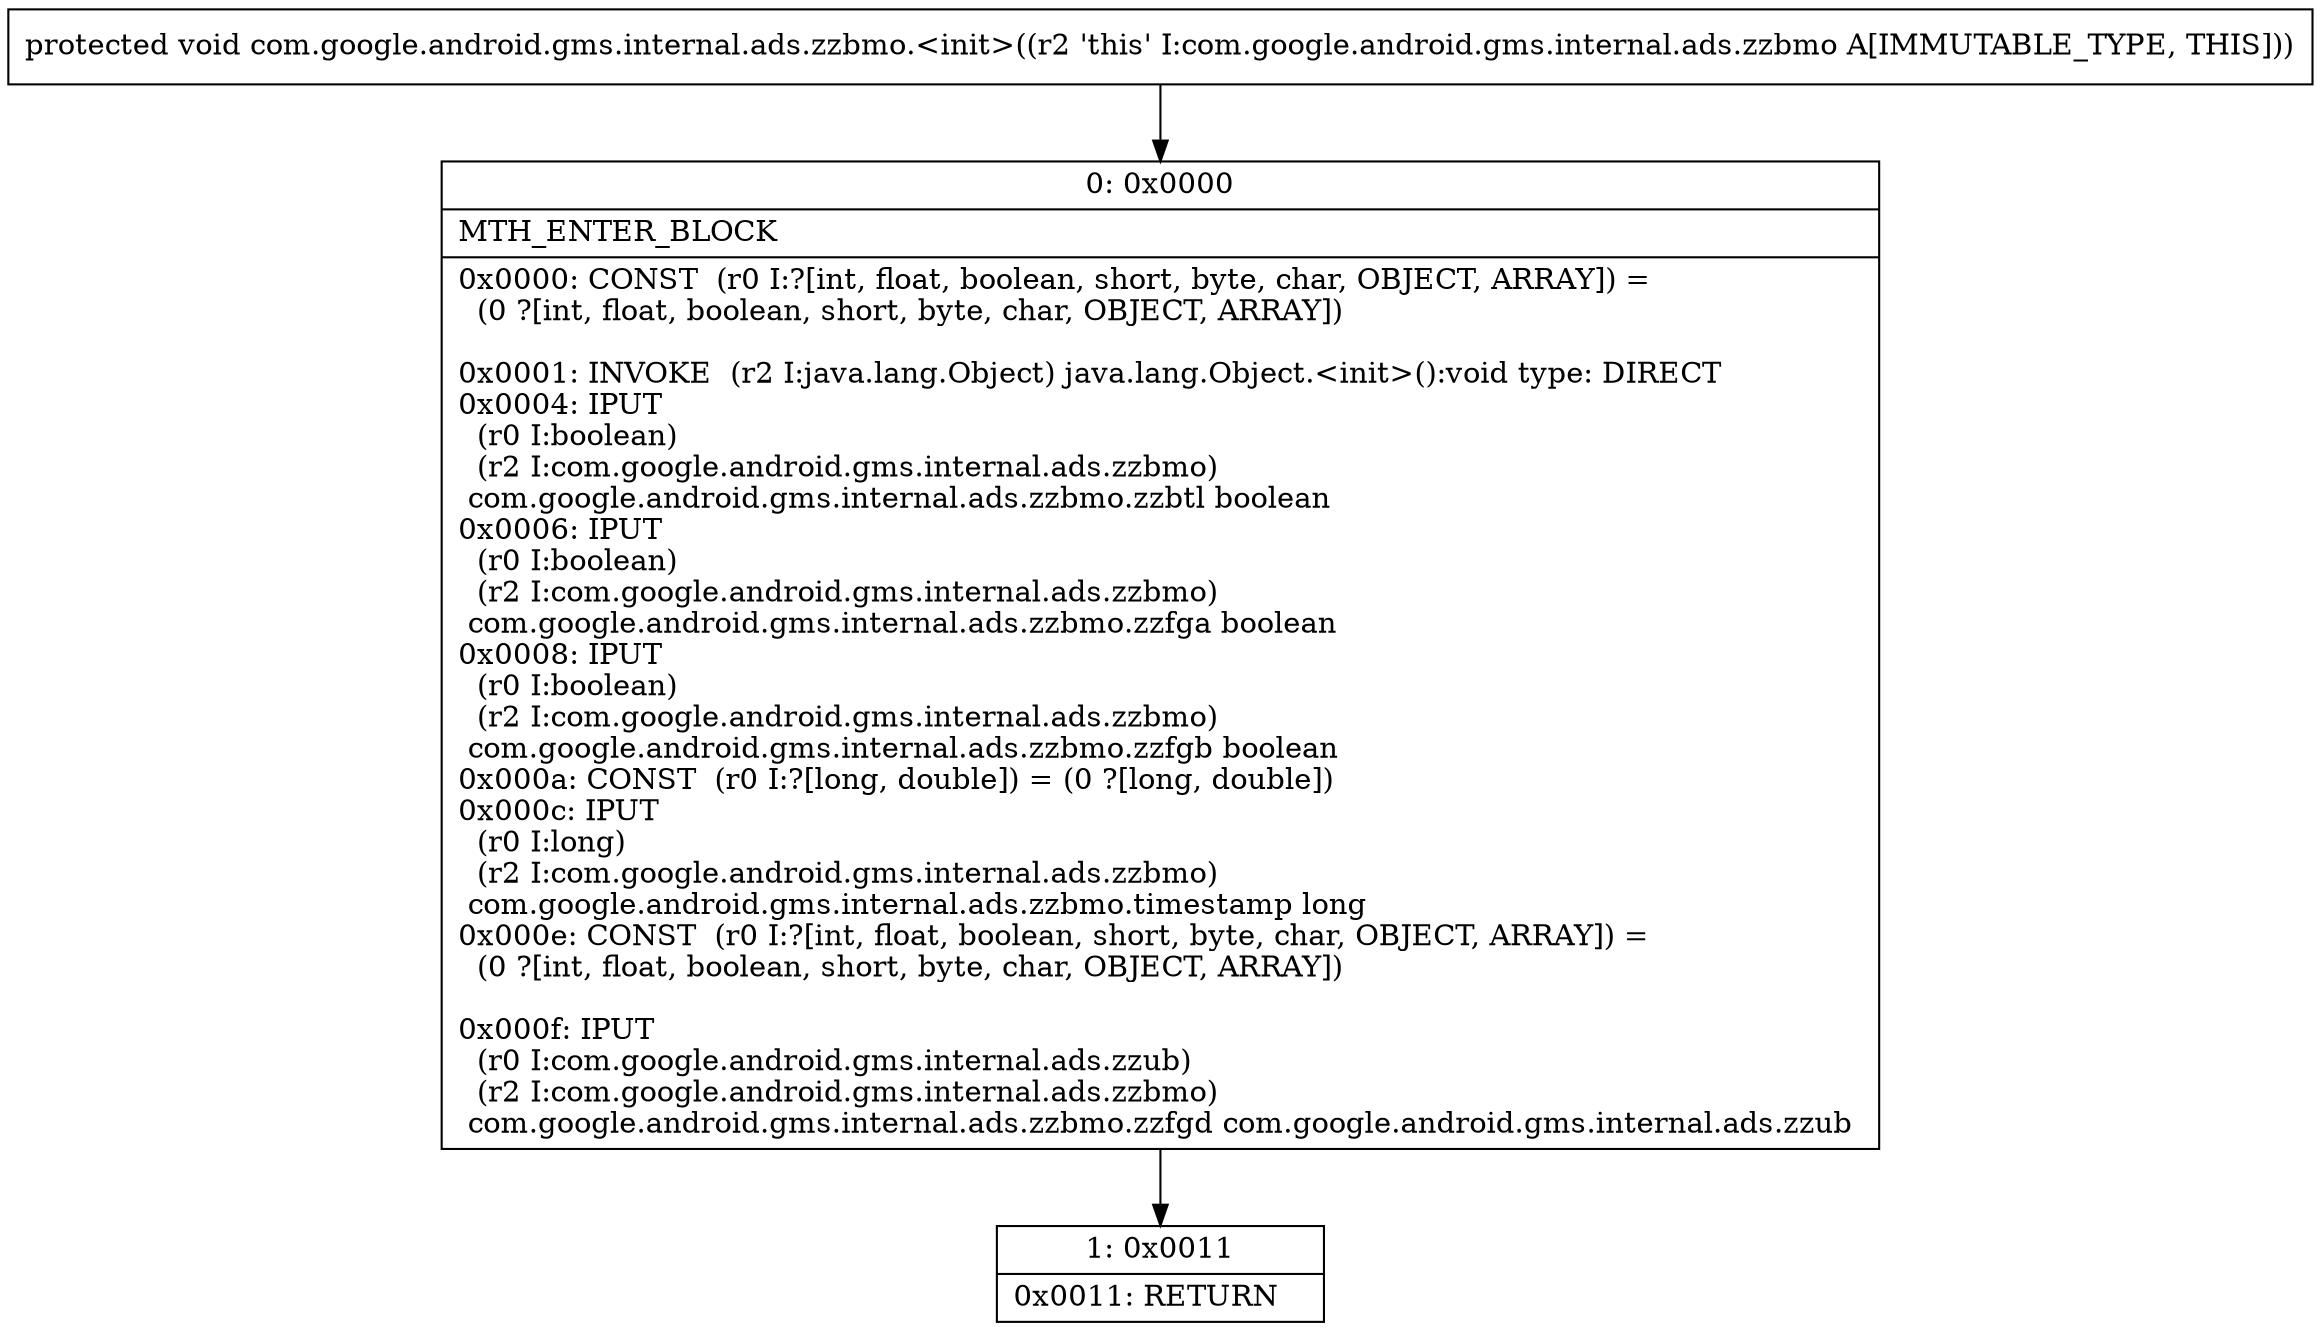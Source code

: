 digraph "CFG forcom.google.android.gms.internal.ads.zzbmo.\<init\>()V" {
Node_0 [shape=record,label="{0\:\ 0x0000|MTH_ENTER_BLOCK\l|0x0000: CONST  (r0 I:?[int, float, boolean, short, byte, char, OBJECT, ARRAY]) = \l  (0 ?[int, float, boolean, short, byte, char, OBJECT, ARRAY])\l \l0x0001: INVOKE  (r2 I:java.lang.Object) java.lang.Object.\<init\>():void type: DIRECT \l0x0004: IPUT  \l  (r0 I:boolean)\l  (r2 I:com.google.android.gms.internal.ads.zzbmo)\l com.google.android.gms.internal.ads.zzbmo.zzbtl boolean \l0x0006: IPUT  \l  (r0 I:boolean)\l  (r2 I:com.google.android.gms.internal.ads.zzbmo)\l com.google.android.gms.internal.ads.zzbmo.zzfga boolean \l0x0008: IPUT  \l  (r0 I:boolean)\l  (r2 I:com.google.android.gms.internal.ads.zzbmo)\l com.google.android.gms.internal.ads.zzbmo.zzfgb boolean \l0x000a: CONST  (r0 I:?[long, double]) = (0 ?[long, double]) \l0x000c: IPUT  \l  (r0 I:long)\l  (r2 I:com.google.android.gms.internal.ads.zzbmo)\l com.google.android.gms.internal.ads.zzbmo.timestamp long \l0x000e: CONST  (r0 I:?[int, float, boolean, short, byte, char, OBJECT, ARRAY]) = \l  (0 ?[int, float, boolean, short, byte, char, OBJECT, ARRAY])\l \l0x000f: IPUT  \l  (r0 I:com.google.android.gms.internal.ads.zzub)\l  (r2 I:com.google.android.gms.internal.ads.zzbmo)\l com.google.android.gms.internal.ads.zzbmo.zzfgd com.google.android.gms.internal.ads.zzub \l}"];
Node_1 [shape=record,label="{1\:\ 0x0011|0x0011: RETURN   \l}"];
MethodNode[shape=record,label="{protected void com.google.android.gms.internal.ads.zzbmo.\<init\>((r2 'this' I:com.google.android.gms.internal.ads.zzbmo A[IMMUTABLE_TYPE, THIS])) }"];
MethodNode -> Node_0;
Node_0 -> Node_1;
}

